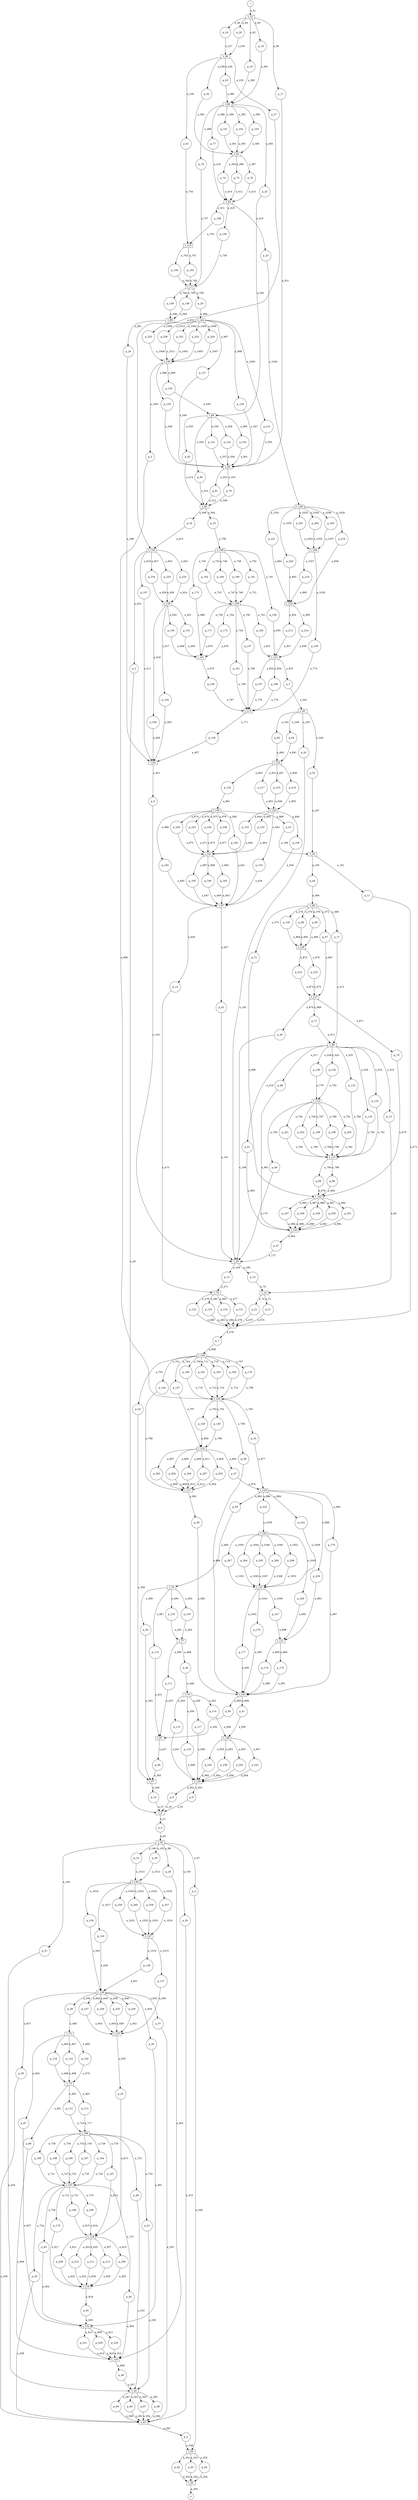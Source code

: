digraph G {
subgraph place
 {
graph [shape=circle,color=gray];
node [shape=circle];
i;
o;
p_0;
p_1;
p_10;
p_100;
p_101;
p_102;
p_103;
p_104;
p_105;
p_106;
p_107;
p_108;
p_109;
p_11;
p_110;
p_111;
p_112;
p_113;
p_114;
p_115;
p_116;
p_117;
p_118;
p_119;
p_12;
p_120;
p_121;
p_122;
p_123;
p_124;
p_125;
p_126;
p_127;
p_128;
p_129;
p_13;
p_130;
p_131;
p_132;
p_133;
p_134;
p_135;
p_136;
p_137;
p_138;
p_139;
p_14;
p_140;
p_141;
p_142;
p_143;
p_144;
p_145;
p_146;
p_147;
p_148;
p_149;
p_15;
p_150;
p_151;
p_152;
p_153;
p_154;
p_155;
p_156;
p_157;
p_158;
p_159;
p_16;
p_160;
p_161;
p_162;
p_163;
p_164;
p_165;
p_166;
p_167;
p_168;
p_169;
p_17;
p_170;
p_171;
p_172;
p_173;
p_174;
p_175;
p_176;
p_177;
p_178;
p_179;
p_18;
p_180;
p_181;
p_182;
p_183;
p_184;
p_185;
p_186;
p_187;
p_188;
p_189;
p_19;
p_190;
p_191;
p_192;
p_193;
p_194;
p_195;
p_196;
p_197;
p_198;
p_199;
p_2;
p_20;
p_200;
p_201;
p_202;
p_203;
p_204;
p_205;
p_206;
p_207;
p_208;
p_209;
p_21;
p_210;
p_211;
p_212;
p_213;
p_214;
p_215;
p_216;
p_217;
p_218;
p_219;
p_22;
p_220;
p_221;
p_222;
p_223;
p_224;
p_225;
p_226;
p_227;
p_228;
p_229;
p_23;
p_230;
p_231;
p_232;
p_233;
p_234;
p_235;
p_236;
p_237;
p_238;
p_239;
p_24;
p_240;
p_241;
p_242;
p_243;
p_244;
p_245;
p_246;
p_247;
p_248;
p_249;
p_25;
p_250;
p_251;
p_252;
p_253;
p_254;
p_255;
p_256;
p_257;
p_258;
p_259;
p_26;
p_260;
p_261;
p_262;
p_263;
p_264;
p_265;
p_266;
p_267;
p_268;
p_27;
p_28;
p_29;
p_3;
p_30;
p_31;
p_32;
p_33;
p_34;
p_35;
p_36;
p_37;
p_38;
p_39;
p_4;
p_40;
p_41;
p_42;
p_43;
p_44;
p_45;
p_46;
p_47;
p_48;
p_49;
p_5;
p_50;
p_51;
p_52;
p_53;
p_54;
p_55;
p_56;
p_57;
p_58;
p_59;
p_6;
p_60;
p_61;
p_62;
p_63;
p_64;
p_65;
p_66;
p_67;
p_68;
p_69;
p_7;
p_70;
p_71;
p_72;
p_73;
p_74;
p_75;
p_76;
p_77;
p_78;
p_79;
p_8;
p_80;
p_81;
p_82;
p_83;
p_84;
p_85;
p_86;
p_87;
p_88;
p_89;
p_9;
p_90;
p_91;
p_92;
p_93;
p_94;
p_95;
p_96;
p_97;
p_98;
p_99;
}
subgraph transitions
 {
node [shape=rect,height=0.2];
t_101;
t_103;
t_104;
t_105;
t_106;
t_107;
t_108;
t_109;
t_110;
t_111;
t_113;
t_114;
t_115;
t_116;
t_117;
t_118;
t_119;
t_12;
t_121;
t_122;
t_123;
t_125;
t_126;
t_127;
t_128;
t_131;
t_132;
t_133;
t_134;
t_135;
t_136;
t_137;
t_138;
t_139;
t_14;
t_140;
t_141;
t_142;
t_143;
t_144;
t_145;
t_146;
t_147;
t_148;
t_149;
t_150;
t_151;
t_18;
t_29;
t_33;
t_38;
t_40;
t_42;
t_43;
t_49;
t_54;
t_55;
t_57;
t_58;
t_60;
t_61;
t_63;
t_64;
t_67;
t_70;
t_72;
t_73;
t_74;
t_75;
t_76;
t_77;
t_80;
t_84;
t_85;
t_89;
t_9;
t_97;
}
t_18->p_29[label="a_100"]
t_144->p_131[label="a_1000"]
t_145->p_3[label="a_1001"]
t_144->p_252[label="a_1002"]
p_252->t_145[label="a_1003"]
t_144->p_253[label="a_1004"]
p_253->t_145[label="a_1005"]
t_144->p_254[label="a_1006"]
p_254->t_145[label="a_1007"]
t_144->p_255[label="a_1008"]
p_255->t_145[label="a_1009"]
t_144->p_256[label="a_1010"]
p_256->t_145[label="a_1011"]
p_30->t_146[label="a_1012"]
p_32->t_146[label="a_1013"]
t_147->p_138[label="a_1014"]
t_147->p_137[label="a_1015"]
t_146->p_139[label="a_1016"]
t_146->p_140[label="a_1017"]
t_146->p_257[label="a_1018"]
p_257->t_147[label="a_1019"]
t_18->p_30[label="a_102"]
t_146->p_258[label="a_1020"]
p_258->t_147[label="a_1021"]
t_146->p_259[label="a_1022"]
p_259->t_147[label="a_1023"]
t_146->p_260[label="a_1024"]
p_260->t_147[label="a_1025"]
p_23->t_148[label="a_1026"]
t_149->p_219[label="a_1027"]
t_149->p_195[label="a_1028"]
t_148->p_218[label="a_1029"]
t_148->p_220[label="a_1030"]
t_148->p_221[label="a_1031"]
t_148->p_261[label="a_1032"]
p_261->t_149[label="a_1033"]
t_148->p_262[label="a_1034"]
p_262->t_149[label="a_1035"]
t_148->p_263[label="a_1036"]
p_263->t_149[label="a_1037"]
p_225->t_150[label="a_1038"]
p_224->t_151[label="a_1039"]
t_18->p_31[label="a_104"]
t_151->p_227[label="a_1040"]
t_151->p_176[label="a_1041"]
t_151->p_177[label="a_1042"]
t_150->p_228[label="a_1043"]
t_150->p_264[label="a_1044"]
p_264->t_151[label="a_1045"]
t_150->p_265[label="a_1046"]
p_265->t_151[label="a_1047"]
t_150->p_266[label="a_1048"]
p_266->t_151[label="a_1049"]
t_150->p_267[label="a_1050"]
p_267->t_151[label="a_1051"]
t_150->p_268[label="a_1052"]
p_268->t_151[label="a_1053"]
t_18->p_32[label="a_106"]
p_42->t_29[label="a_161"]
p_43->t_29[label="a_162"]
p_6->t_29[label="a_163"]
t_29->p_12[label="a_164"]
t_29->p_15[label="a_166"]
p_45->t_29[label="a_168"]
p_46->t_29[label="a_170"]
p_47->t_29[label="a_172"]
t_33->p_11[label="a_191"]
t_33->p_44[label="a_195"]
p_52->t_33[label="a_197"]
p_53->t_33[label="a_199"]
p_16->t_38[label="a_227"]
p_20->t_38[label="a_230"]
t_38->p_27[label="a_235"]
t_38->p_61[label="a_236"]
t_38->p_62[label="a_238"]
t_38->p_63[label="a_240"]
p_7->t_40[label="a_242"]
t_40->p_43[label="a_245"]
t_40->p_52[label="a_246"]
t_40->p_64[label="a_248"]
t_40->p_65[label="a_250"]
p_49->t_42[label="a_252"]
p_29->t_43[label="a_253"]
p_31->t_42[label="a_254"]
p_37->t_43[label="a_255"]
p_39->t_43[label="a_256"]
p_48->t_42[label="a_257"]
p_50->t_43[label="a_258"]
p_51->t_42[label="a_259"]
t_43->p_5[label="a_260"]
t_42->p_66[label="a_261"]
p_66->t_43[label="a_262"]
t_42->p_67[label="a_263"]
p_67->t_43[label="a_264"]
t_42->p_68[label="a_265"]
p_68->t_43[label="a_266"]
t_42->p_69[label="a_267"]
p_69->t_43[label="a_268"]
p_2->t_9[label="a_29"]
t_49->p_33[label="a_304"]
t_49->p_34[label="a_306"]
p_79->t_49[label="a_308"]
t_9->p_0[label="a_31"]
p_80->t_49[label="a_310"]
p_81->t_49[label="a_312"]
p_82->t_49[label="a_314"]
p_8->t_9[label="a_33"]
p_5->t_54[label="a_348"]
p_4->t_54[label="a_349"]
p_9->t_9[label="a_35"]
t_55->o[label="a_350"]
t_54->p_92[label="a_351"]
p_92->t_55[label="a_352"]
t_54->p_93[label="a_353"]
p_93->t_55[label="a_354"]
t_54->p_94[label="a_355"]
p_94->t_55[label="a_356"]
p_54->t_57[label="a_358"]
t_57->p_10[label="a_360"]
p_95->t_57[label="a_363"]
p_96->t_57[label="a_365"]
p_44->t_58[label="a_366"]
t_58->p_71[label="a_369"]
p_10->t_9[label="a_37"]
t_58->p_72[label="a_370"]
t_58->p_97[label="a_372"]
t_58->p_98[label="a_374"]
t_58->p_99[label="a_376"]
t_58->p_100[label="a_378"]
p_63->t_60[label="a_380"]
p_18->t_60[label="a_381"]
p_19->t_60[label="a_382"]
p_62->t_61[label="a_383"]
t_61->p_74[label="a_384"]
t_60->p_25[label="a_385"]
t_61->p_75[label="a_386"]
t_61->p_76[label="a_387"]
t_60->p_77[label="a_388"]
t_60->p_78[label="a_389"]
t_60->p_101[label="a_390"]
p_101->t_61[label="a_391"]
t_60->p_102[label="a_392"]
p_102->t_61[label="a_393"]
t_60->p_103[label="a_394"]
p_103->t_61[label="a_395"]
p_24->t_63[label="a_398"]
t_63->p_6[label="a_401"]
p_104->t_63[label="a_405"]
p_105->t_63[label="a_407"]
p_106->t_63[label="a_409"]
p_107->t_63[label="a_411"]
p_75->t_64[label="a_412"]
p_74->t_64[label="a_414"]
p_76->t_64[label="a_415"]
p_77->t_64[label="a_416"]
t_64->p_23[label="a_419"]
t_64->p_108[label="a_421"]
t_64->p_109[label="a_423"]
p_60->t_67[label="a_426"]
t_67->p_96[label="a_427"]
p_110->t_67[label="a_431"]
p_111->t_67[label="a_433"]
p_40->t_70[label="a_448"]
t_70->p_114[label="a_452"]
t_70->p_115[label="a_454"]
t_70->p_116[label="a_456"]
t_70->p_117[label="a_458"]
p_38->t_72[label="a_460"]
t_73->p_86[label="a_461"]
t_73->p_112[label="a_462"]
t_73->p_113[label="a_463"]
t_72->p_87[label="a_464"]
t_72->p_118[label="a_465"]
p_118->t_73[label="a_466"]
t_72->p_119[label="a_467"]
p_119->t_73[label="a_468"]
t_72->p_120[label="a_469"]
p_120->t_73[label="a_470"]
p_12->t_74[label="a_471"]
p_11->t_75[label="a_472"]
p_14->t_74[label="a_473"]
p_21->t_75[label="a_474"]
p_22->t_75[label="a_475"]
t_75->p_1[label="a_476"]
t_74->p_121[label="a_477"]
p_121->t_75[label="a_478"]
t_74->p_122[label="a_479"]
p_122->t_75[label="a_480"]
t_74->p_123[label="a_481"]
p_123->t_75[label="a_482"]
t_74->p_124[label="a_483"]
p_124->t_75[label="a_484"]
p_59->t_76[label="a_485"]
t_77->p_111[label="a_486"]
t_76->p_110[label="a_487"]
t_77->p_40[label="a_488"]
t_76->p_95[label="a_489"]
t_76->p_125[label="a_490"]
p_125->t_77[label="a_491"]
t_76->p_126[label="a_492"]
p_126->t_77[label="a_493"]
i->t_12[label="a_51"]
p_71->t_80[label="a_512"]
p_73->t_80[label="a_513"]
t_80->p_13[label="a_515"]
t_80->p_88[label="a_517"]
t_80->p_91[label="a_519"]
t_80->p_132[label="a_520"]
t_80->p_133[label="a_522"]
t_80->p_134[label="a_524"]
t_80->p_135[label="a_526"]
t_80->p_136[label="a_528"]
p_25->t_84[label="a_545"]
p_127->t_85[label="a_546"]
p_128->t_85[label="a_547"]
p_129->t_85[label="a_548"]
p_130->t_84[label="a_549"]
p_131->t_85[label="a_550"]
p_17->t_85[label="a_551"]
t_85->p_81[label="a_552"]
t_85->p_79[label="a_553"]
t_84->p_80[label="a_554"]
t_84->p_82[label="a_555"]
t_84->p_141[label="a_556"]
p_141->t_85[label="a_557"]
t_84->p_142[label="a_558"]
p_142->t_85[label="a_559"]
t_12->p_16[label="a_56"]
t_84->p_143[label="a_560"]
p_143->t_85[label="a_561"]
t_12->p_17[label="a_58"]
t_89->p_24[label="a_581"]
p_148->t_89[label="a_584"]
p_149->t_89[label="a_586"]
t_12->p_18[label="a_60"]
t_12->p_19[label="a_62"]
p_153->t_97[label="a_634"]
p_156->t_97[label="a_636"]
t_97->p_42[label="a_637"]
t_97->p_14[label="a_638"]
t_12->p_20[label="a_64"]
p_162->t_97[label="a_641"]
p_163->t_97[label="a_643"]
p_164->t_97[label="a_645"]
p_165->t_97[label="a_647"]
p_166->t_97[label="a_649"]
p_13->t_14[label="a_66"]
p_150->t_101[label="a_668"]
p_151->t_101[label="a_669"]
t_101->p_159[label="a_670"]
p_171->t_101[label="a_676"]
p_172->t_101[label="a_678"]
p_173->t_101[label="a_680"]
p_56->t_103[label="a_682"]
p_58->t_103[label="a_684"]
t_103->p_60[label="a_685"]
t_103->p_41[label="a_686"]
p_174->t_103[label="a_689"]
p_175->t_103[label="a_691"]
p_176->t_103[label="a_693"]
p_177->t_103[label="a_695"]
p_178->t_103[label="a_697"]
p_1->t_104[label="a_698"]
p_3->t_105[label="a_699"]
p_15->t_14[label="a_70"]
t_105->p_55[label="a_700"]
t_104->p_144[label="a_701"]
t_105->p_145[label="a_702"]
t_105->p_146[label="a_703"]
t_104->p_147[label="a_704"]
t_104->p_54[label="a_705"]
t_105->p_58[label="a_706"]
t_104->p_179[label="a_707"]
p_179->t_105[label="a_708"]
t_104->p_180[label="a_709"]
p_180->t_105[label="a_710"]
t_104->p_181[label="a_711"]
p_181->t_105[label="a_712"]
t_104->p_182[label="a_713"]
p_182->t_105[label="a_714"]
t_104->p_183[label="a_715"]
p_183->t_105[label="a_716"]
p_113->t_106[label="a_717"]
p_112->t_106[label="a_718"]
t_107->p_169[label="a_719"]
t_14->p_21[label="a_72"]
t_106->p_167[label="a_720"]
t_107->p_168[label="a_721"]
t_107->p_170[label="a_722"]
t_106->p_49[label="a_723"]
t_107->p_50[label="a_724"]
t_106->p_51[label="a_725"]
t_107->p_83[label="a_726"]
t_107->p_84[label="a_727"]
t_106->p_184[label="a_728"]
p_184->t_107[label="a_729"]
t_106->p_185[label="a_730"]
p_185->t_107[label="a_731"]
t_106->p_186[label="a_732"]
p_186->t_107[label="a_733"]
t_106->p_187[label="a_734"]
p_187->t_107[label="a_735"]
t_106->p_188[label="a_736"]
p_188->t_107[label="a_737"]
p_33->t_108[label="a_738"]
t_109->p_171[label="a_739"]
t_14->p_22[label="a_74"]
t_109->p_157[label="a_740"]
t_108->p_158[label="a_741"]
t_109->p_160[label="a_742"]
t_109->p_161[label="a_743"]
t_109->p_172[label="a_744"]
t_108->p_173[label="a_745"]
t_108->p_189[label="a_746"]
p_189->t_109[label="a_747"]
t_108->p_190[label="a_748"]
p_190->t_109[label="a_749"]
t_108->p_191[label="a_750"]
p_191->t_109[label="a_751"]
t_108->p_192[label="a_752"]
p_192->t_109[label="a_753"]
p_61->t_110[label="a_754"]
p_108->t_110[label="a_755"]
p_109->t_111[label="a_756"]
p_78->t_111[label="a_757"]
t_111->p_26[label="a_758"]
t_111->p_148[label="a_759"]
t_111->p_149[label="a_760"]
t_110->p_193[label="a_761"]
p_193->t_111[label="a_762"]
t_110->p_194[label="a_763"]
p_194->t_111[label="a_764"]
p_157->t_113[label="a_766"]
p_159->t_113[label="a_767"]
p_161->t_113[label="a_769"]
t_113->p_105[label="a_771"]
p_195->t_113[label="a_774"]
p_196->t_113[label="a_776"]
p_197->t_113[label="a_778"]
p_136->t_114[label="a_779"]
p_132->t_115[label="a_780"]
p_133->t_115[label="a_781"]
p_134->t_114[label="a_782"]
p_135->t_115[label="a_783"]
t_115->p_89[label="a_784"]
t_114->p_46[label="a_785"]
t_115->p_90[label="a_786"]
t_114->p_198[label="a_787"]
p_198->t_115[label="a_788"]
t_114->p_199[label="a_789"]
p_199->t_115[label="a_790"]
t_114->p_200[label="a_791"]
p_200->t_115[label="a_792"]
t_114->p_201[label="a_793"]
p_201->t_115[label="a_794"]
t_114->p_202[label="a_795"]
p_202->t_115[label="a_796"]
p_147->t_116[label="a_797"]
p_144->t_117[label="a_798"]
p_145->t_116[label="a_799"]
p_146->t_116[label="a_800"]
t_117->p_56[label="a_801"]
t_116->p_57[label="a_802"]
t_116->p_203[label="a_803"]
p_203->t_117[label="a_804"]
t_116->p_204[label="a_805"]
p_204->t_117[label="a_806"]
t_116->p_205[label="a_807"]
p_205->t_117[label="a_808"]
t_116->p_206[label="a_809"]
p_206->t_117[label="a_810"]
t_116->p_207[label="a_811"]
p_207->t_117[label="a_812"]
p_35->t_118[label="a_813"]
p_167->t_118[label="a_814"]
p_168->t_118[label="a_815"]
p_169->t_118[label="a_816"]
p_170->t_119[label="a_817"]
t_119->p_85[label="a_818"]
t_118->p_208[label="a_819"]
p_208->t_119[label="a_820"]
t_118->p_209[label="a_821"]
p_209->t_119[label="a_822"]
t_118->p_210[label="a_823"]
p_210->t_119[label="a_824"]
t_118->p_211[label="a_825"]
p_211->t_119[label="a_826"]
t_118->p_212[label="a_827"]
p_212->t_119[label="a_828"]
p_158->t_121[label="a_830"]
p_160->t_121[label="a_831"]
t_121->p_197[label="a_832"]
t_121->p_196[label="a_834"]
t_121->p_7[label="a_835"]
p_213->t_121[label="a_837"]
p_214->t_121[label="a_839"]
p_65->t_122[label="a_840"]
p_64->t_122[label="a_841"]
t_123->p_153[label="a_842"]
t_122->p_152[label="a_843"]
t_123->p_154[label="a_844"]
t_123->p_155[label="a_845"]
t_123->p_156[label="a_846"]
t_122->p_215[label="a_847"]
p_215->t_123[label="a_848"]
t_122->p_216[label="a_849"]
p_216->t_123[label="a_850"]
t_122->p_217[label="a_851"]
p_217->t_123[label="a_852"]
t_125->p_213[label="a_854"]
t_125->p_214[label="a_856"]
p_218->t_125[label="a_858"]
p_219->t_125[label="a_860"]
p_220->t_125[label="a_862"]
p_221->t_125[label="a_864"]
p_98->t_126[label="a_865"]
p_100->t_126[label="a_866"]
p_97->t_127[label="a_867"]
p_99->t_126[label="a_868"]
t_127->p_73[label="a_869"]
t_127->p_45[label="a_870"]
t_127->p_70[label="a_871"]
t_126->p_222[label="a_872"]
p_222->t_127[label="a_873"]
t_126->p_223[label="a_874"]
p_223->t_127[label="a_875"]
p_57->t_128[label="a_876"]
p_55->t_128[label="a_877"]
t_128->p_178[label="a_882"]
t_128->p_59[label="a_883"]
t_128->p_224[label="a_884"]
t_128->p_225[label="a_886"]
t_128->p_226[label="a_888"]
p_226->t_131[label="a_892"]
t_131->p_174[label="a_893"]
t_131->p_175[label="a_894"]
p_227->t_131[label="a_898"]
p_228->t_131[label="a_900"]
p_36->t_132[label="a_901"]
p_28->t_133[label="a_902"]
p_83->t_132[label="a_903"]
p_84->t_133[label="a_904"]
p_85->t_132[label="a_905"]
p_86->t_133[label="a_906"]
p_87->t_132[label="a_907"]
t_133->p_48[label="a_908"]
t_132->p_229[label="a_909"]
p_229->t_133[label="a_910"]
t_132->p_230[label="a_911"]
p_230->t_133[label="a_912"]
t_132->p_231[label="a_913"]
p_231->t_133[label="a_914"]
p_34->t_134[label="a_915"]
p_27->t_134[label="a_916"]
t_135->p_104[label="a_917"]
t_135->p_106[label="a_918"]
t_134->p_107[label="a_919"]
t_135->p_150[label="a_920"]
t_135->p_151[label="a_921"]
t_134->p_2[label="a_922"]
t_134->p_232[label="a_923"]
p_232->t_135[label="a_924"]
t_134->p_233[label="a_925"]
p_233->t_135[label="a_926"]
t_134->p_234[label="a_927"]
p_234->t_135[label="a_928"]
p_140->t_136[label="a_929"]
p_137->t_137[label="a_930"]
p_138->t_136[label="a_931"]
p_139->t_136[label="a_932"]
t_137->p_35[label="a_933"]
t_136->p_36[label="a_934"]
t_136->p_37[label="a_935"]
t_136->p_38[label="a_936"]
t_136->p_39[label="a_937"]
t_136->p_235[label="a_938"]
p_235->t_137[label="a_939"]
t_136->p_236[label="a_940"]
p_236->t_137[label="a_941"]
t_136->p_237[label="a_942"]
p_237->t_137[label="a_943"]
t_136->p_238[label="a_944"]
p_238->t_137[label="a_945"]
p_114->t_138[label="a_946"]
p_115->t_139[label="a_947"]
p_116->t_139[label="a_948"]
p_117->t_139[label="a_949"]
p_0->t_18[label="a_95"]
p_41->t_138[label="a_950"]
t_139->p_9[label="a_951"]
t_139->p_8[label="a_952"]
t_138->p_239[label="a_953"]
p_239->t_139[label="a_954"]
t_138->p_240[label="a_955"]
p_240->t_139[label="a_956"]
t_138->p_241[label="a_957"]
p_241->t_139[label="a_958"]
t_138->p_242[label="a_959"]
p_242->t_139[label="a_960"]
p_152->t_140[label="a_961"]
p_154->t_141[label="a_962"]
p_155->t_141[label="a_963"]
t_141->p_163[label="a_964"]
t_140->p_162[label="a_965"]
t_140->p_164[label="a_966"]
t_141->p_165[label="a_967"]
t_141->p_166[label="a_968"]
t_140->p_53[label="a_969"]
t_18->p_4[label="a_97"]
t_140->p_243[label="a_970"]
p_243->t_141[label="a_971"]
t_140->p_244[label="a_972"]
p_244->t_141[label="a_973"]
t_140->p_245[label="a_974"]
p_245->t_141[label="a_975"]
t_140->p_246[label="a_976"]
p_246->t_141[label="a_977"]
p_89->t_142[label="a_978"]
p_70->t_142[label="a_979"]
t_18->p_28[label="a_98"]
p_72->t_142[label="a_980"]
p_88->t_143[label="a_981"]
p_90->t_142[label="a_982"]
p_91->t_143[label="a_983"]
t_143->p_47[label="a_984"]
t_142->p_247[label="a_985"]
p_247->t_143[label="a_986"]
t_142->p_248[label="a_987"]
p_248->t_143[label="a_988"]
t_142->p_249[label="a_989"]
p_249->t_143[label="a_990"]
t_142->p_250[label="a_991"]
p_250->t_143[label="a_992"]
t_142->p_251[label="a_993"]
p_251->t_143[label="a_994"]
p_26->t_144[label="a_995"]
t_145->p_129[label="a_996"]
t_144->p_127[label="a_997"]
t_144->p_128[label="a_998"]
t_145->p_130[label="a_999"]
}